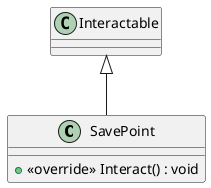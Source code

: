@startuml
class SavePoint {
    + <<override>> Interact() : void
}
Interactable <|-- SavePoint
@enduml
